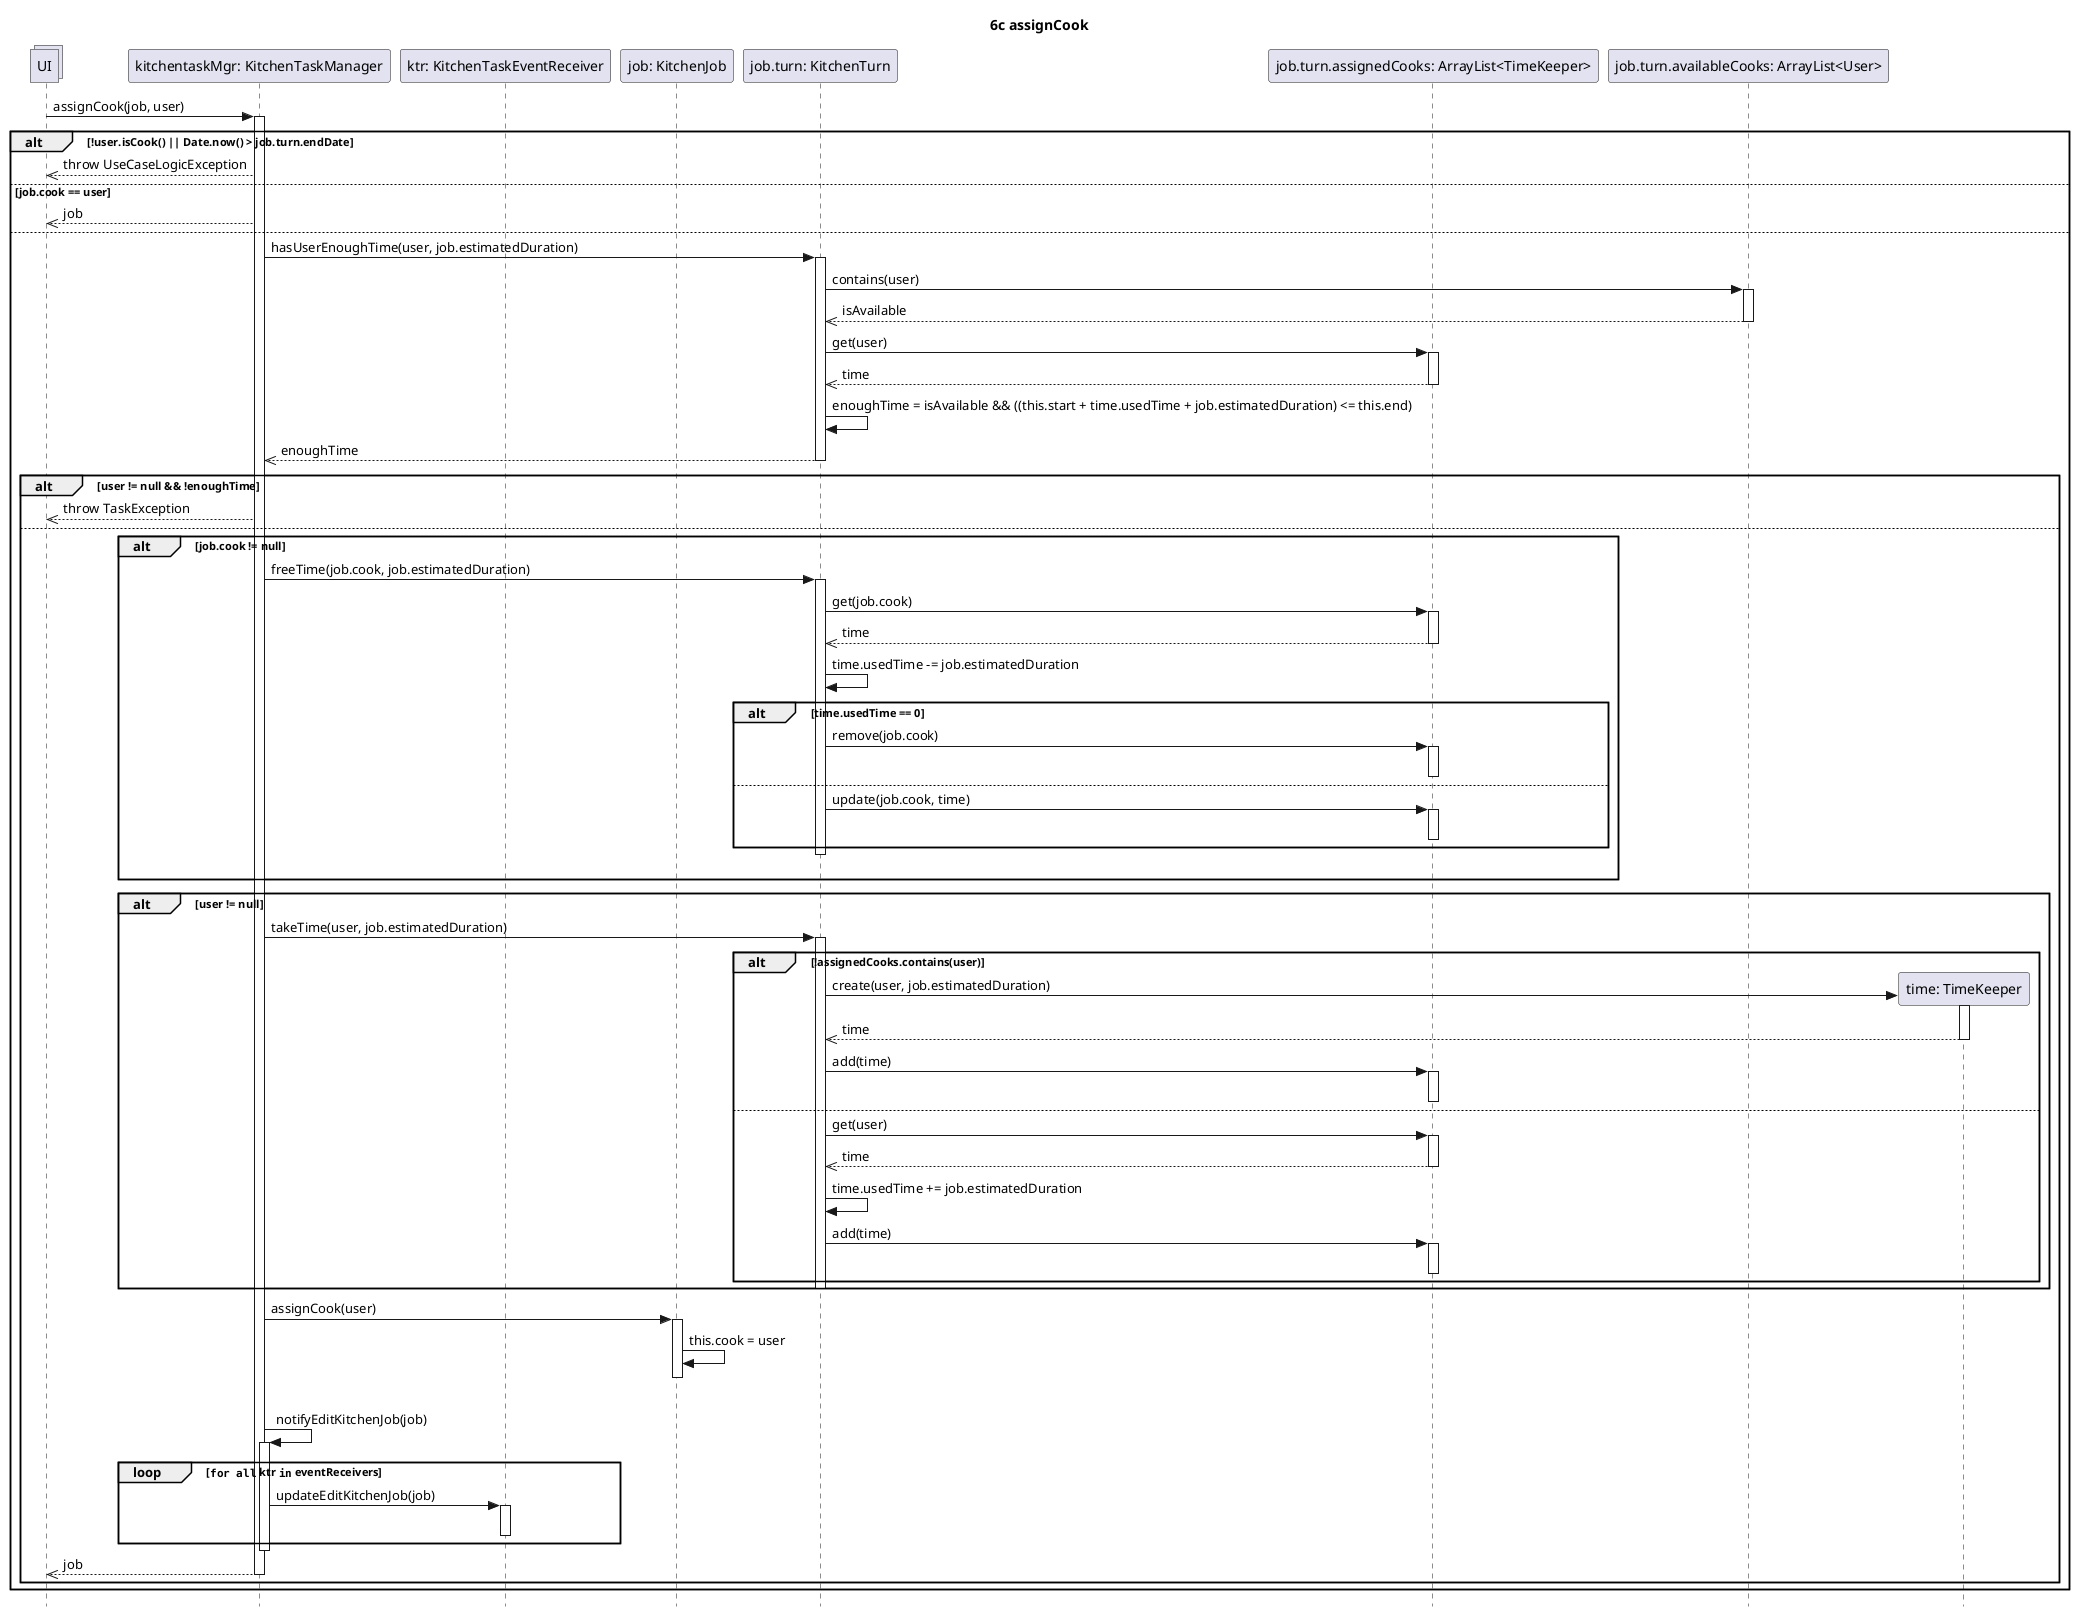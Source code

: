 @startuml
skinparam Style strictuml

title 6c assignCook

collections UI

participant "kitchentaskMgr: KitchenTaskManager" as ktm
participant "ktr: KitchenTaskEventReceiver" as ktr
participant "job: KitchenJob" as job
participant "job.turn: KitchenTurn" as turn
participant "job.turn.assignedCooks: ArrayList<TimeKeeper>" as cooks
participant "job.turn.availableCooks: ArrayList<User>" as availabilities

UI -> ktm: assignCook(job, user)
activate ktm
alt !user.isCook() || Date.now() > job.turn.endDate
    UI <<-- ktm: throw UseCaseLogicException
else job.cook == user
    UI <<-- ktm: job
else
    ktm -> turn: hasUserEnoughTime(user, job.estimatedDuration)
    activate turn

    turn -> availabilities: contains(user)
    activate availabilities
        turn <<-- availabilities: isAvailable
    deactivate availabilities

    turn -> cooks: get(user)
    activate cooks
    turn <<--cooks: time
    deactivate cooks

    turn -> turn: enoughTime = isAvailable && ((this.start + time.usedTime + job.estimatedDuration) <= this.end)

    ktm <<-- turn: enoughTime
    deactivate turn

    alt user != null && !enoughTime
        UI <<-- ktm: throw TaskException
    else
        alt job.cook != null
            ktm -> turn: freeTime(job.cook, job.estimatedDuration)
            activate turn
                turn -> cooks: get(job.cook)
                activate cooks
                turn <<-- cooks: time
                deactivate cooks

                turn -> turn: time.usedTime -= job.estimatedDuration

                ' se per caso liberando del tempo ci accorgiamo che il TimeKeeper è vuoto, cancelliamolo.
                alt time.usedTime == 0
                    turn -> cooks: remove(job.cook)
                    activate cooks
                    deactivate cooks
                ' altrimenti aggiorniamo il tempo.
                else
                    turn -> cooks: update(job.cook, time)
                    activate cooks
                    deactivate cooks
                end
            deactivate turn
            |||
        end

        alt user != null
            ktm -> turn: takeTime(user, job.estimatedDuration)
            activate turn

            participant "time: TimeKeeper" as newTime

            ' potrebbe trattarsi del primo incarico assegnato all cuoco in questo turno.
            alt !assignedCooks.contains(user)
                turn -> newTime**: create(user, job.estimatedDuration)
                activate newTime
                turn <<-- newTime: time
                deactivate newTime

                turn -> cooks: add(time)
                activate cooks
                deactivate cooks
            else
                turn -> cooks: get(user)
                activate cooks
                turn <<-- cooks: time
                deactivate cooks
                turn -> turn: time.usedTime += job.estimatedDuration

                turn -> cooks: add(time)
                activate cooks
                deactivate cooks
            end
            deactivate turn
        end

        ktm -> job: assignCook(user)
        activate job
        job -> job: this.cook = user
        ktm <[hidden]-- job:
        deactivate job

        |||
        ktm -> ktm: notifyEditKitchenJob(job)
        activate ktm
        loop ""for all"" ktr ""in"" eventReceivers
            ktm -> ktr : updateEditKitchenJob(job)
            activate ktr
            deactivate ktr
        end
        deactivate ktm

        UI <<-- ktm: job
        deactivate ktm
        end
end
@enduml